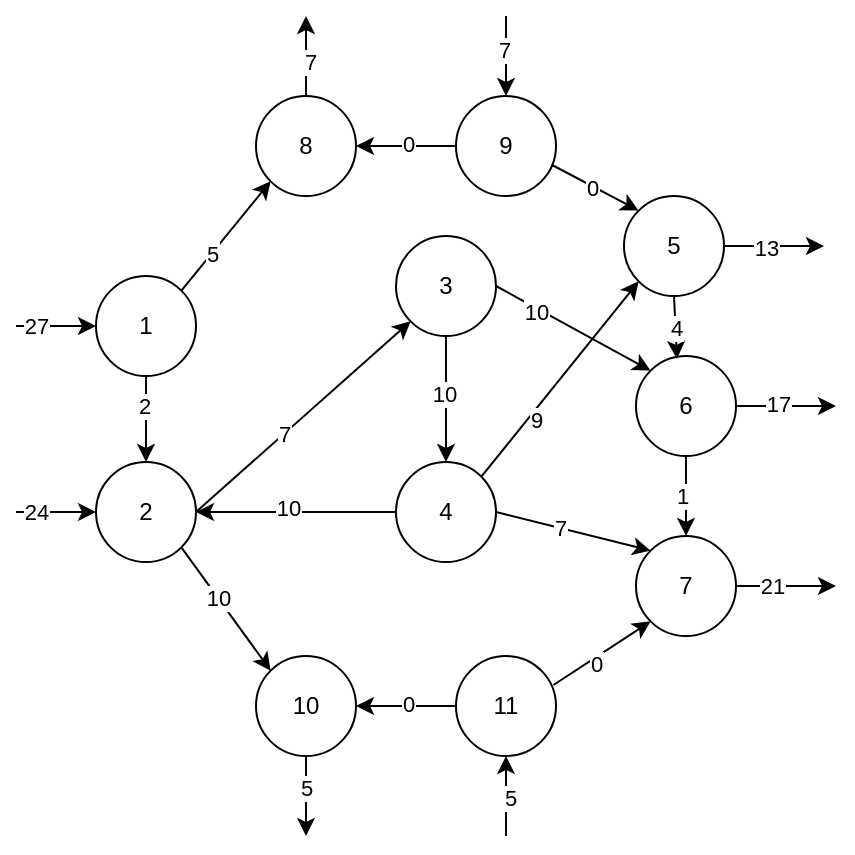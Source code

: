 <mxfile version="24.0.6" type="device">
  <diagram name="Page-1" id="vIDJW2gIFjwuQT96vA9Q">
    <mxGraphModel dx="1024" dy="648" grid="1" gridSize="10" guides="1" tooltips="1" connect="1" arrows="1" fold="1" page="1" pageScale="1" pageWidth="50" pageHeight="50" math="0" shadow="0">
      <root>
        <mxCell id="0" />
        <mxCell id="1" parent="0" />
        <mxCell id="JuWWsE7l8j5mAPRNyaYx-7" style="edgeStyle=orthogonalEdgeStyle;rounded=0;orthogonalLoop=1;jettySize=auto;html=1;exitX=0.5;exitY=1;exitDx=0;exitDy=0;entryX=0.5;entryY=0;entryDx=0;entryDy=0;" edge="1" parent="1" source="JuWWsE7l8j5mAPRNyaYx-1" target="JuWWsE7l8j5mAPRNyaYx-2">
          <mxGeometry relative="1" as="geometry" />
        </mxCell>
        <mxCell id="JuWWsE7l8j5mAPRNyaYx-8" value="&lt;div&gt;2&lt;/div&gt;" style="edgeLabel;html=1;align=center;verticalAlign=middle;resizable=0;points=[];" vertex="1" connectable="0" parent="JuWWsE7l8j5mAPRNyaYx-7">
          <mxGeometry x="-0.325" y="-1" relative="1" as="geometry">
            <mxPoint as="offset" />
          </mxGeometry>
        </mxCell>
        <mxCell id="JuWWsE7l8j5mAPRNyaYx-1" value="&lt;div&gt;1&lt;/div&gt;" style="ellipse;whiteSpace=wrap;html=1;" vertex="1" parent="1">
          <mxGeometry x="50" y="140" width="50" height="50" as="geometry" />
        </mxCell>
        <mxCell id="JuWWsE7l8j5mAPRNyaYx-2" value="&lt;div&gt;2&lt;/div&gt;" style="ellipse;whiteSpace=wrap;html=1;" vertex="1" parent="1">
          <mxGeometry x="50" y="233" width="50" height="50" as="geometry" />
        </mxCell>
        <mxCell id="JuWWsE7l8j5mAPRNyaYx-3" value="" style="endArrow=classic;html=1;rounded=0;entryX=0;entryY=0.5;entryDx=0;entryDy=0;" edge="1" parent="1" target="JuWWsE7l8j5mAPRNyaYx-1">
          <mxGeometry width="50" height="50" relative="1" as="geometry">
            <mxPoint x="10" y="165" as="sourcePoint" />
            <mxPoint x="260" y="160" as="targetPoint" />
          </mxGeometry>
        </mxCell>
        <mxCell id="JuWWsE7l8j5mAPRNyaYx-5" value="&lt;div&gt;27&lt;/div&gt;" style="edgeLabel;html=1;align=center;verticalAlign=middle;resizable=0;points=[];" vertex="1" connectable="0" parent="JuWWsE7l8j5mAPRNyaYx-3">
          <mxGeometry x="-0.665" relative="1" as="geometry">
            <mxPoint x="3" as="offset" />
          </mxGeometry>
        </mxCell>
        <mxCell id="JuWWsE7l8j5mAPRNyaYx-4" value="" style="endArrow=classic;html=1;rounded=0;entryX=0;entryY=0.5;entryDx=0;entryDy=0;" edge="1" parent="1" target="JuWWsE7l8j5mAPRNyaYx-2">
          <mxGeometry width="50" height="50" relative="1" as="geometry">
            <mxPoint x="10" y="258" as="sourcePoint" />
            <mxPoint x="60" y="175" as="targetPoint" />
          </mxGeometry>
        </mxCell>
        <mxCell id="JuWWsE7l8j5mAPRNyaYx-6" value="&lt;div&gt;24&lt;/div&gt;" style="edgeLabel;html=1;align=center;verticalAlign=middle;resizable=0;points=[];" vertex="1" connectable="0" parent="JuWWsE7l8j5mAPRNyaYx-4">
          <mxGeometry x="-0.597" relative="1" as="geometry">
            <mxPoint x="2" as="offset" />
          </mxGeometry>
        </mxCell>
        <mxCell id="JuWWsE7l8j5mAPRNyaYx-9" value="&lt;div&gt;3&lt;/div&gt;" style="ellipse;whiteSpace=wrap;html=1;" vertex="1" parent="1">
          <mxGeometry x="200" y="120" width="50" height="50" as="geometry" />
        </mxCell>
        <mxCell id="JuWWsE7l8j5mAPRNyaYx-11" value="" style="endArrow=classic;html=1;rounded=0;entryX=0;entryY=1;entryDx=0;entryDy=0;exitX=1;exitY=0.5;exitDx=0;exitDy=0;" edge="1" parent="1" source="JuWWsE7l8j5mAPRNyaYx-2" target="JuWWsE7l8j5mAPRNyaYx-9">
          <mxGeometry width="50" height="50" relative="1" as="geometry">
            <mxPoint x="55" y="320" as="sourcePoint" />
            <mxPoint x="95" y="320" as="targetPoint" />
          </mxGeometry>
        </mxCell>
        <mxCell id="JuWWsE7l8j5mAPRNyaYx-13" value="&lt;div&gt;7&lt;/div&gt;" style="edgeLabel;html=1;align=center;verticalAlign=middle;resizable=0;points=[];" vertex="1" connectable="0" parent="JuWWsE7l8j5mAPRNyaYx-11">
          <mxGeometry x="-0.187" relative="1" as="geometry">
            <mxPoint as="offset" />
          </mxGeometry>
        </mxCell>
        <mxCell id="JuWWsE7l8j5mAPRNyaYx-14" value="7" style="ellipse;whiteSpace=wrap;html=1;" vertex="1" parent="1">
          <mxGeometry x="320" y="270" width="50" height="50" as="geometry" />
        </mxCell>
        <mxCell id="JuWWsE7l8j5mAPRNyaYx-15" value="" style="endArrow=classic;html=1;rounded=0;entryX=0;entryY=0;entryDx=0;entryDy=0;exitX=1;exitY=1;exitDx=0;exitDy=0;" edge="1" parent="1" source="JuWWsE7l8j5mAPRNyaYx-2" target="JuWWsE7l8j5mAPRNyaYx-64">
          <mxGeometry width="50" height="50" relative="1" as="geometry">
            <mxPoint x="103" y="286" as="sourcePoint" />
            <mxPoint x="155" y="333" as="targetPoint" />
          </mxGeometry>
        </mxCell>
        <mxCell id="JuWWsE7l8j5mAPRNyaYx-16" value="&lt;div&gt;10&lt;/div&gt;" style="edgeLabel;html=1;align=center;verticalAlign=middle;resizable=0;points=[];" vertex="1" connectable="0" parent="JuWWsE7l8j5mAPRNyaYx-15">
          <mxGeometry x="-0.187" relative="1" as="geometry">
            <mxPoint as="offset" />
          </mxGeometry>
        </mxCell>
        <mxCell id="JuWWsE7l8j5mAPRNyaYx-18" value="&lt;div&gt;5&lt;/div&gt;" style="ellipse;whiteSpace=wrap;html=1;" vertex="1" parent="1">
          <mxGeometry x="314" y="100" width="50" height="50" as="geometry" />
        </mxCell>
        <mxCell id="JuWWsE7l8j5mAPRNyaYx-22" value="4" style="ellipse;whiteSpace=wrap;html=1;" vertex="1" parent="1">
          <mxGeometry x="200" y="233" width="50" height="50" as="geometry" />
        </mxCell>
        <mxCell id="JuWWsE7l8j5mAPRNyaYx-23" value="6" style="ellipse;whiteSpace=wrap;html=1;" vertex="1" parent="1">
          <mxGeometry x="320" y="180" width="50" height="50" as="geometry" />
        </mxCell>
        <mxCell id="JuWWsE7l8j5mAPRNyaYx-25" value="" style="endArrow=classic;html=1;rounded=0;exitX=0.5;exitY=1;exitDx=0;exitDy=0;" edge="1" parent="1" source="JuWWsE7l8j5mAPRNyaYx-64">
          <mxGeometry width="50" height="50" relative="1" as="geometry">
            <mxPoint x="50" y="-30" as="sourcePoint" />
            <mxPoint x="155" y="420" as="targetPoint" />
          </mxGeometry>
        </mxCell>
        <mxCell id="JuWWsE7l8j5mAPRNyaYx-72" value="5" style="edgeLabel;html=1;align=center;verticalAlign=middle;resizable=0;points=[];" vertex="1" connectable="0" parent="JuWWsE7l8j5mAPRNyaYx-25">
          <mxGeometry x="-0.188" relative="1" as="geometry">
            <mxPoint as="offset" />
          </mxGeometry>
        </mxCell>
        <mxCell id="JuWWsE7l8j5mAPRNyaYx-26" value="" style="endArrow=classic;html=1;rounded=0;entryX=0;entryY=1;entryDx=0;entryDy=0;exitX=1;exitY=0;exitDx=0;exitDy=0;" edge="1" parent="1" source="JuWWsE7l8j5mAPRNyaYx-1" target="JuWWsE7l8j5mAPRNyaYx-51">
          <mxGeometry width="50" height="50" relative="1" as="geometry">
            <mxPoint x="60" y="-20" as="sourcePoint" />
            <mxPoint x="110" y="-70" as="targetPoint" />
          </mxGeometry>
        </mxCell>
        <mxCell id="JuWWsE7l8j5mAPRNyaYx-27" value="5" style="edgeLabel;html=1;align=center;verticalAlign=middle;resizable=0;points=[];" vertex="1" connectable="0" parent="JuWWsE7l8j5mAPRNyaYx-26">
          <mxGeometry x="-0.304" relative="1" as="geometry">
            <mxPoint as="offset" />
          </mxGeometry>
        </mxCell>
        <mxCell id="JuWWsE7l8j5mAPRNyaYx-28" value="" style="endArrow=classic;html=1;rounded=0;exitX=0.5;exitY=1;exitDx=0;exitDy=0;entryX=0.5;entryY=0;entryDx=0;entryDy=0;" edge="1" parent="1" source="JuWWsE7l8j5mAPRNyaYx-9" target="JuWWsE7l8j5mAPRNyaYx-22">
          <mxGeometry width="50" height="50" relative="1" as="geometry">
            <mxPoint x="60" y="-20" as="sourcePoint" />
            <mxPoint x="190" y="220" as="targetPoint" />
          </mxGeometry>
        </mxCell>
        <mxCell id="JuWWsE7l8j5mAPRNyaYx-30" value="10" style="edgeLabel;html=1;align=center;verticalAlign=middle;resizable=0;points=[];" vertex="1" connectable="0" parent="JuWWsE7l8j5mAPRNyaYx-28">
          <mxGeometry x="-0.101" y="-1" relative="1" as="geometry">
            <mxPoint as="offset" />
          </mxGeometry>
        </mxCell>
        <mxCell id="JuWWsE7l8j5mAPRNyaYx-29" value="" style="endArrow=classic;html=1;rounded=0;entryX=0;entryY=0;entryDx=0;entryDy=0;exitX=1;exitY=0.5;exitDx=0;exitDy=0;" edge="1" parent="1" source="JuWWsE7l8j5mAPRNyaYx-9" target="JuWWsE7l8j5mAPRNyaYx-23">
          <mxGeometry width="50" height="50" relative="1" as="geometry">
            <mxPoint x="203" y="337" as="sourcePoint" />
            <mxPoint x="267" y="311" as="targetPoint" />
          </mxGeometry>
        </mxCell>
        <mxCell id="JuWWsE7l8j5mAPRNyaYx-31" value="10" style="edgeLabel;html=1;align=center;verticalAlign=middle;resizable=0;points=[];" vertex="1" connectable="0" parent="JuWWsE7l8j5mAPRNyaYx-29">
          <mxGeometry x="-0.168" relative="1" as="geometry">
            <mxPoint x="-12" y="-5" as="offset" />
          </mxGeometry>
        </mxCell>
        <mxCell id="JuWWsE7l8j5mAPRNyaYx-32" value="" style="endArrow=classic;html=1;rounded=0;entryX=1;entryY=0.5;entryDx=0;entryDy=0;exitX=0;exitY=0.5;exitDx=0;exitDy=0;" edge="1" parent="1" source="JuWWsE7l8j5mAPRNyaYx-22" target="JuWWsE7l8j5mAPRNyaYx-2">
          <mxGeometry width="50" height="50" relative="1" as="geometry">
            <mxPoint x="310" y="190" as="sourcePoint" />
            <mxPoint x="360" y="140" as="targetPoint" />
          </mxGeometry>
        </mxCell>
        <mxCell id="JuWWsE7l8j5mAPRNyaYx-33" value="10" style="edgeLabel;html=1;align=center;verticalAlign=middle;resizable=0;points=[];" vertex="1" connectable="0" parent="JuWWsE7l8j5mAPRNyaYx-32">
          <mxGeometry x="0.08" y="-2" relative="1" as="geometry">
            <mxPoint as="offset" />
          </mxGeometry>
        </mxCell>
        <mxCell id="JuWWsE7l8j5mAPRNyaYx-36" value="" style="endArrow=classic;html=1;rounded=0;entryX=0;entryY=1;entryDx=0;entryDy=0;exitX=1;exitY=0;exitDx=0;exitDy=0;" edge="1" parent="1" source="JuWWsE7l8j5mAPRNyaYx-22" target="JuWWsE7l8j5mAPRNyaYx-18">
          <mxGeometry width="50" height="50" relative="1" as="geometry">
            <mxPoint x="60" y="-20" as="sourcePoint" />
            <mxPoint x="110" y="-70" as="targetPoint" />
          </mxGeometry>
        </mxCell>
        <mxCell id="JuWWsE7l8j5mAPRNyaYx-37" value="9" style="edgeLabel;html=1;align=center;verticalAlign=middle;resizable=0;points=[];" vertex="1" connectable="0" parent="JuWWsE7l8j5mAPRNyaYx-36">
          <mxGeometry x="-0.06" relative="1" as="geometry">
            <mxPoint x="-10" y="17" as="offset" />
          </mxGeometry>
        </mxCell>
        <mxCell id="JuWWsE7l8j5mAPRNyaYx-38" value="" style="endArrow=classic;html=1;rounded=0;entryX=0;entryY=0;entryDx=0;entryDy=0;exitX=1;exitY=0.5;exitDx=0;exitDy=0;" edge="1" parent="1" source="JuWWsE7l8j5mAPRNyaYx-22" target="JuWWsE7l8j5mAPRNyaYx-14">
          <mxGeometry width="50" height="50" relative="1" as="geometry">
            <mxPoint x="60" y="-20" as="sourcePoint" />
            <mxPoint x="110" y="-70" as="targetPoint" />
          </mxGeometry>
        </mxCell>
        <mxCell id="JuWWsE7l8j5mAPRNyaYx-39" value="7" style="edgeLabel;html=1;align=center;verticalAlign=middle;resizable=0;points=[];" vertex="1" connectable="0" parent="JuWWsE7l8j5mAPRNyaYx-38">
          <mxGeometry x="-0.177" relative="1" as="geometry">
            <mxPoint as="offset" />
          </mxGeometry>
        </mxCell>
        <mxCell id="JuWWsE7l8j5mAPRNyaYx-40" value="" style="endArrow=classic;html=1;rounded=0;entryX=0.41;entryY=0.03;entryDx=0;entryDy=0;exitX=0.5;exitY=1;exitDx=0;exitDy=0;entryPerimeter=0;" edge="1" parent="1" source="JuWWsE7l8j5mAPRNyaYx-18" target="JuWWsE7l8j5mAPRNyaYx-23">
          <mxGeometry width="50" height="50" relative="1" as="geometry">
            <mxPoint x="60" y="-20" as="sourcePoint" />
            <mxPoint x="110" y="-70" as="targetPoint" />
          </mxGeometry>
        </mxCell>
        <mxCell id="JuWWsE7l8j5mAPRNyaYx-42" value="4" style="edgeLabel;html=1;align=center;verticalAlign=middle;resizable=0;points=[];" vertex="1" connectable="0" parent="JuWWsE7l8j5mAPRNyaYx-40">
          <mxGeometry x="0.004" relative="1" as="geometry">
            <mxPoint as="offset" />
          </mxGeometry>
        </mxCell>
        <mxCell id="JuWWsE7l8j5mAPRNyaYx-43" value="" style="endArrow=classic;html=1;rounded=0;exitX=0.5;exitY=1;exitDx=0;exitDy=0;entryX=0.5;entryY=0;entryDx=0;entryDy=0;" edge="1" parent="1" source="JuWWsE7l8j5mAPRNyaYx-23" target="JuWWsE7l8j5mAPRNyaYx-14">
          <mxGeometry width="50" height="50" relative="1" as="geometry">
            <mxPoint x="60" y="-20" as="sourcePoint" />
            <mxPoint x="400" y="180" as="targetPoint" />
          </mxGeometry>
        </mxCell>
        <mxCell id="JuWWsE7l8j5mAPRNyaYx-44" value="1" style="edgeLabel;html=1;align=center;verticalAlign=middle;resizable=0;points=[];" vertex="1" connectable="0" parent="JuWWsE7l8j5mAPRNyaYx-43">
          <mxGeometry x="-0.014" y="-2" relative="1" as="geometry">
            <mxPoint as="offset" />
          </mxGeometry>
        </mxCell>
        <mxCell id="JuWWsE7l8j5mAPRNyaYx-45" value="" style="endArrow=classic;html=1;rounded=0;exitX=1;exitY=0.5;exitDx=0;exitDy=0;" edge="1" parent="1" source="JuWWsE7l8j5mAPRNyaYx-18">
          <mxGeometry width="50" height="50" relative="1" as="geometry">
            <mxPoint x="364" y="104.66" as="sourcePoint" />
            <mxPoint x="414" y="125" as="targetPoint" />
          </mxGeometry>
        </mxCell>
        <mxCell id="JuWWsE7l8j5mAPRNyaYx-48" value="13" style="edgeLabel;html=1;align=center;verticalAlign=middle;resizable=0;points=[];" vertex="1" connectable="0" parent="JuWWsE7l8j5mAPRNyaYx-45">
          <mxGeometry x="-0.162" y="-1" relative="1" as="geometry">
            <mxPoint as="offset" />
          </mxGeometry>
        </mxCell>
        <mxCell id="JuWWsE7l8j5mAPRNyaYx-46" value="" style="endArrow=classic;html=1;rounded=0;exitX=1;exitY=0.5;exitDx=0;exitDy=0;" edge="1" parent="1" source="JuWWsE7l8j5mAPRNyaYx-23">
          <mxGeometry width="50" height="50" relative="1" as="geometry">
            <mxPoint x="380" y="210" as="sourcePoint" />
            <mxPoint x="420" y="205" as="targetPoint" />
          </mxGeometry>
        </mxCell>
        <mxCell id="JuWWsE7l8j5mAPRNyaYx-49" value="17" style="edgeLabel;html=1;align=center;verticalAlign=middle;resizable=0;points=[];" vertex="1" connectable="0" parent="JuWWsE7l8j5mAPRNyaYx-46">
          <mxGeometry x="-0.181" y="1" relative="1" as="geometry">
            <mxPoint as="offset" />
          </mxGeometry>
        </mxCell>
        <mxCell id="JuWWsE7l8j5mAPRNyaYx-47" value="" style="endArrow=classic;html=1;rounded=0;exitX=1;exitY=0.5;exitDx=0;exitDy=0;" edge="1" parent="1" source="JuWWsE7l8j5mAPRNyaYx-14">
          <mxGeometry width="50" height="50" relative="1" as="geometry">
            <mxPoint x="370" y="280" as="sourcePoint" />
            <mxPoint x="420" y="295" as="targetPoint" />
          </mxGeometry>
        </mxCell>
        <mxCell id="JuWWsE7l8j5mAPRNyaYx-50" value="21" style="edgeLabel;html=1;align=center;verticalAlign=middle;resizable=0;points=[];" vertex="1" connectable="0" parent="JuWWsE7l8j5mAPRNyaYx-47">
          <mxGeometry x="-0.291" relative="1" as="geometry">
            <mxPoint as="offset" />
          </mxGeometry>
        </mxCell>
        <mxCell id="JuWWsE7l8j5mAPRNyaYx-51" value="8" style="ellipse;whiteSpace=wrap;html=1;" vertex="1" parent="1">
          <mxGeometry x="130" y="50" width="50" height="50" as="geometry" />
        </mxCell>
        <mxCell id="JuWWsE7l8j5mAPRNyaYx-52" value="9" style="ellipse;whiteSpace=wrap;html=1;" vertex="1" parent="1">
          <mxGeometry x="230" y="50" width="50" height="50" as="geometry" />
        </mxCell>
        <mxCell id="JuWWsE7l8j5mAPRNyaYx-53" value="" style="endArrow=classic;html=1;rounded=0;exitX=0;exitY=0.5;exitDx=0;exitDy=0;entryX=1;entryY=0.5;entryDx=0;entryDy=0;" edge="1" parent="1" source="JuWWsE7l8j5mAPRNyaYx-52" target="JuWWsE7l8j5mAPRNyaYx-51">
          <mxGeometry width="50" height="50" relative="1" as="geometry">
            <mxPoint x="60" y="-20" as="sourcePoint" />
            <mxPoint x="110" y="-70" as="targetPoint" />
          </mxGeometry>
        </mxCell>
        <mxCell id="JuWWsE7l8j5mAPRNyaYx-62" value="0" style="edgeLabel;html=1;align=center;verticalAlign=middle;resizable=0;points=[];" vertex="1" connectable="0" parent="JuWWsE7l8j5mAPRNyaYx-53">
          <mxGeometry x="-0.026" y="-1" relative="1" as="geometry">
            <mxPoint as="offset" />
          </mxGeometry>
        </mxCell>
        <mxCell id="JuWWsE7l8j5mAPRNyaYx-54" value="" style="endArrow=classic;html=1;rounded=0;entryX=0;entryY=0;entryDx=0;entryDy=0;exitX=0.961;exitY=0.69;exitDx=0;exitDy=0;exitPerimeter=0;" edge="1" parent="1" source="JuWWsE7l8j5mAPRNyaYx-52" target="JuWWsE7l8j5mAPRNyaYx-18">
          <mxGeometry width="50" height="50" relative="1" as="geometry">
            <mxPoint x="103" y="157" as="sourcePoint" />
            <mxPoint x="147" y="93" as="targetPoint" />
          </mxGeometry>
        </mxCell>
        <mxCell id="JuWWsE7l8j5mAPRNyaYx-63" value="0" style="edgeLabel;html=1;align=center;verticalAlign=middle;resizable=0;points=[];" vertex="1" connectable="0" parent="JuWWsE7l8j5mAPRNyaYx-54">
          <mxGeometry x="-0.051" y="-1" relative="1" as="geometry">
            <mxPoint as="offset" />
          </mxGeometry>
        </mxCell>
        <mxCell id="JuWWsE7l8j5mAPRNyaYx-58" value="" style="endArrow=classic;html=1;rounded=0;entryX=0.5;entryY=0;entryDx=0;entryDy=0;" edge="1" parent="1" target="JuWWsE7l8j5mAPRNyaYx-52">
          <mxGeometry width="50" height="50" relative="1" as="geometry">
            <mxPoint x="255" y="10" as="sourcePoint" />
            <mxPoint x="190" y="85" as="targetPoint" />
          </mxGeometry>
        </mxCell>
        <mxCell id="JuWWsE7l8j5mAPRNyaYx-76" value="7" style="edgeLabel;html=1;align=center;verticalAlign=middle;resizable=0;points=[];" vertex="1" connectable="0" parent="JuWWsE7l8j5mAPRNyaYx-58">
          <mxGeometry x="-0.171" y="-1" relative="1" as="geometry">
            <mxPoint as="offset" />
          </mxGeometry>
        </mxCell>
        <mxCell id="JuWWsE7l8j5mAPRNyaYx-59" value="" style="endArrow=classic;html=1;rounded=0;exitX=0.5;exitY=0;exitDx=0;exitDy=0;" edge="1" parent="1" source="JuWWsE7l8j5mAPRNyaYx-51">
          <mxGeometry width="50" height="50" relative="1" as="geometry">
            <mxPoint x="265" y="20" as="sourcePoint" />
            <mxPoint x="155" y="10" as="targetPoint" />
          </mxGeometry>
        </mxCell>
        <mxCell id="JuWWsE7l8j5mAPRNyaYx-75" value="7" style="edgeLabel;html=1;align=center;verticalAlign=middle;resizable=0;points=[];" vertex="1" connectable="0" parent="JuWWsE7l8j5mAPRNyaYx-59">
          <mxGeometry x="-0.14" y="-2" relative="1" as="geometry">
            <mxPoint as="offset" />
          </mxGeometry>
        </mxCell>
        <mxCell id="JuWWsE7l8j5mAPRNyaYx-64" value="10" style="ellipse;whiteSpace=wrap;html=1;" vertex="1" parent="1">
          <mxGeometry x="130" y="330" width="50" height="50" as="geometry" />
        </mxCell>
        <mxCell id="JuWWsE7l8j5mAPRNyaYx-65" value="&lt;div&gt;11&lt;/div&gt;" style="ellipse;whiteSpace=wrap;html=1;" vertex="1" parent="1">
          <mxGeometry x="230" y="330" width="50" height="50" as="geometry" />
        </mxCell>
        <mxCell id="JuWWsE7l8j5mAPRNyaYx-66" value="" style="endArrow=classic;html=1;rounded=0;entryX=1;entryY=0.5;entryDx=0;entryDy=0;exitX=0;exitY=0.5;exitDx=0;exitDy=0;" edge="1" parent="1" source="JuWWsE7l8j5mAPRNyaYx-65" target="JuWWsE7l8j5mAPRNyaYx-64">
          <mxGeometry width="50" height="50" relative="1" as="geometry">
            <mxPoint x="60" y="-20" as="sourcePoint" />
            <mxPoint x="110" y="-70" as="targetPoint" />
          </mxGeometry>
        </mxCell>
        <mxCell id="JuWWsE7l8j5mAPRNyaYx-71" value="0" style="edgeLabel;html=1;align=center;verticalAlign=middle;resizable=0;points=[];" vertex="1" connectable="0" parent="JuWWsE7l8j5mAPRNyaYx-66">
          <mxGeometry x="-0.026" y="-1" relative="1" as="geometry">
            <mxPoint as="offset" />
          </mxGeometry>
        </mxCell>
        <mxCell id="JuWWsE7l8j5mAPRNyaYx-67" value="" style="endArrow=classic;html=1;rounded=0;entryX=0;entryY=1;entryDx=0;entryDy=0;exitX=0.975;exitY=0.29;exitDx=0;exitDy=0;exitPerimeter=0;" edge="1" parent="1" source="JuWWsE7l8j5mAPRNyaYx-65" target="JuWWsE7l8j5mAPRNyaYx-14">
          <mxGeometry width="50" height="50" relative="1" as="geometry">
            <mxPoint x="290" y="340" as="sourcePoint" />
            <mxPoint x="190" y="365" as="targetPoint" />
          </mxGeometry>
        </mxCell>
        <mxCell id="JuWWsE7l8j5mAPRNyaYx-70" value="0" style="edgeLabel;html=1;align=center;verticalAlign=middle;resizable=0;points=[];" vertex="1" connectable="0" parent="JuWWsE7l8j5mAPRNyaYx-67">
          <mxGeometry x="-0.196" y="-2" relative="1" as="geometry">
            <mxPoint as="offset" />
          </mxGeometry>
        </mxCell>
        <mxCell id="JuWWsE7l8j5mAPRNyaYx-69" value="" style="endArrow=classic;html=1;rounded=0;entryX=0.5;entryY=1;entryDx=0;entryDy=0;" edge="1" parent="1" target="JuWWsE7l8j5mAPRNyaYx-65">
          <mxGeometry width="50" height="50" relative="1" as="geometry">
            <mxPoint x="255" y="420" as="sourcePoint" />
            <mxPoint x="250" y="380" as="targetPoint" />
          </mxGeometry>
        </mxCell>
        <mxCell id="JuWWsE7l8j5mAPRNyaYx-73" value="5" style="edgeLabel;html=1;align=center;verticalAlign=middle;resizable=0;points=[];" vertex="1" connectable="0" parent="JuWWsE7l8j5mAPRNyaYx-69">
          <mxGeometry x="-0.053" y="-2" relative="1" as="geometry">
            <mxPoint as="offset" />
          </mxGeometry>
        </mxCell>
      </root>
    </mxGraphModel>
  </diagram>
</mxfile>
